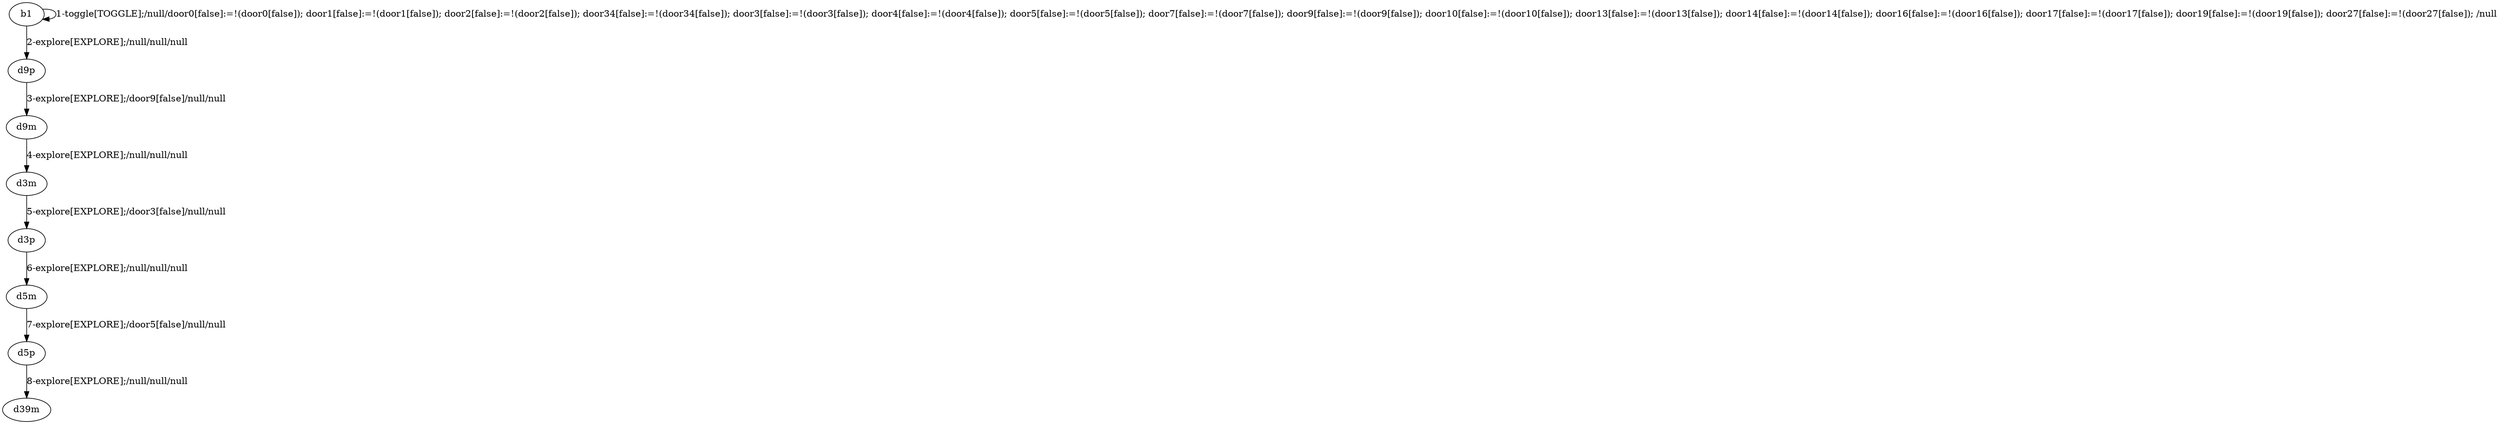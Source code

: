 # Total number of goals covered by this test: 3
# d5m --> d5p
# d5p --> d39m
# d9m --> d3m

digraph g {
"b1" -> "b1" [label = "1-toggle[TOGGLE];/null/door0[false]:=!(door0[false]); door1[false]:=!(door1[false]); door2[false]:=!(door2[false]); door34[false]:=!(door34[false]); door3[false]:=!(door3[false]); door4[false]:=!(door4[false]); door5[false]:=!(door5[false]); door7[false]:=!(door7[false]); door9[false]:=!(door9[false]); door10[false]:=!(door10[false]); door13[false]:=!(door13[false]); door14[false]:=!(door14[false]); door16[false]:=!(door16[false]); door17[false]:=!(door17[false]); door19[false]:=!(door19[false]); door27[false]:=!(door27[false]); /null"];
"b1" -> "d9p" [label = "2-explore[EXPLORE];/null/null/null"];
"d9p" -> "d9m" [label = "3-explore[EXPLORE];/door9[false]/null/null"];
"d9m" -> "d3m" [label = "4-explore[EXPLORE];/null/null/null"];
"d3m" -> "d3p" [label = "5-explore[EXPLORE];/door3[false]/null/null"];
"d3p" -> "d5m" [label = "6-explore[EXPLORE];/null/null/null"];
"d5m" -> "d5p" [label = "7-explore[EXPLORE];/door5[false]/null/null"];
"d5p" -> "d39m" [label = "8-explore[EXPLORE];/null/null/null"];
}